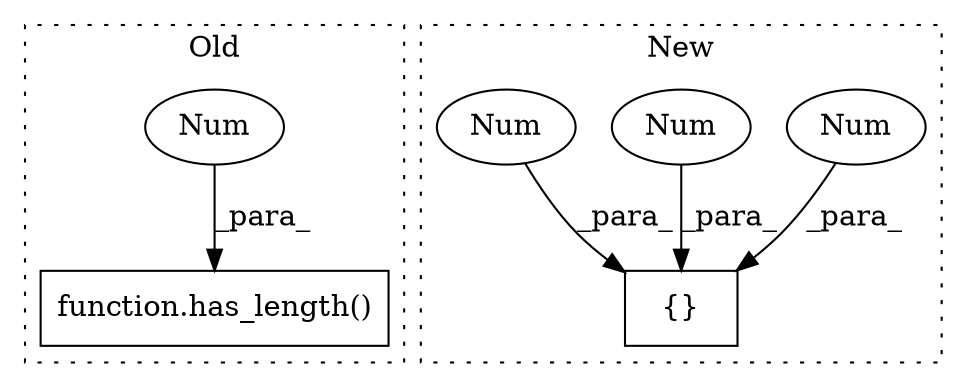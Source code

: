 digraph G {
subgraph cluster0 {
1 [label="function.has_length()" a="75" s="2452,2464" l="11,1" shape="box"];
3 [label="Num" a="76" s="2463" l="1" shape="ellipse"];
label = "Old";
style="dotted";
}
subgraph cluster1 {
2 [label="{}" a="59" s="2773,2781" l="1,0" shape="box"];
4 [label="Num" a="76" s="2774" l="1" shape="ellipse"];
5 [label="Num" a="76" s="2780" l="1" shape="ellipse"];
6 [label="Num" a="76" s="2777" l="1" shape="ellipse"];
label = "New";
style="dotted";
}
3 -> 1 [label="_para_"];
4 -> 2 [label="_para_"];
5 -> 2 [label="_para_"];
6 -> 2 [label="_para_"];
}